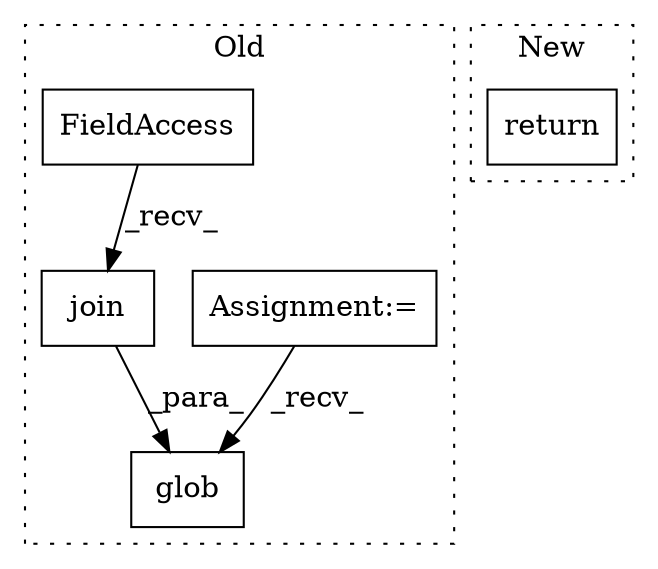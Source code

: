 digraph G {
subgraph cluster0 {
1 [label="glob" a="32" s="2400,2477" l="5,1" shape="box"];
3 [label="Assignment:=" a="7" s="2204" l="4" shape="box"];
4 [label="join" a="32" s="2413,2476" l="5,1" shape="box"];
5 [label="FieldAccess" a="22" s="2405" l="7" shape="box"];
label = "Old";
style="dotted";
}
subgraph cluster1 {
2 [label="return" a="41" s="3546" l="7" shape="box"];
label = "New";
style="dotted";
}
3 -> 1 [label="_recv_"];
4 -> 1 [label="_para_"];
5 -> 4 [label="_recv_"];
}